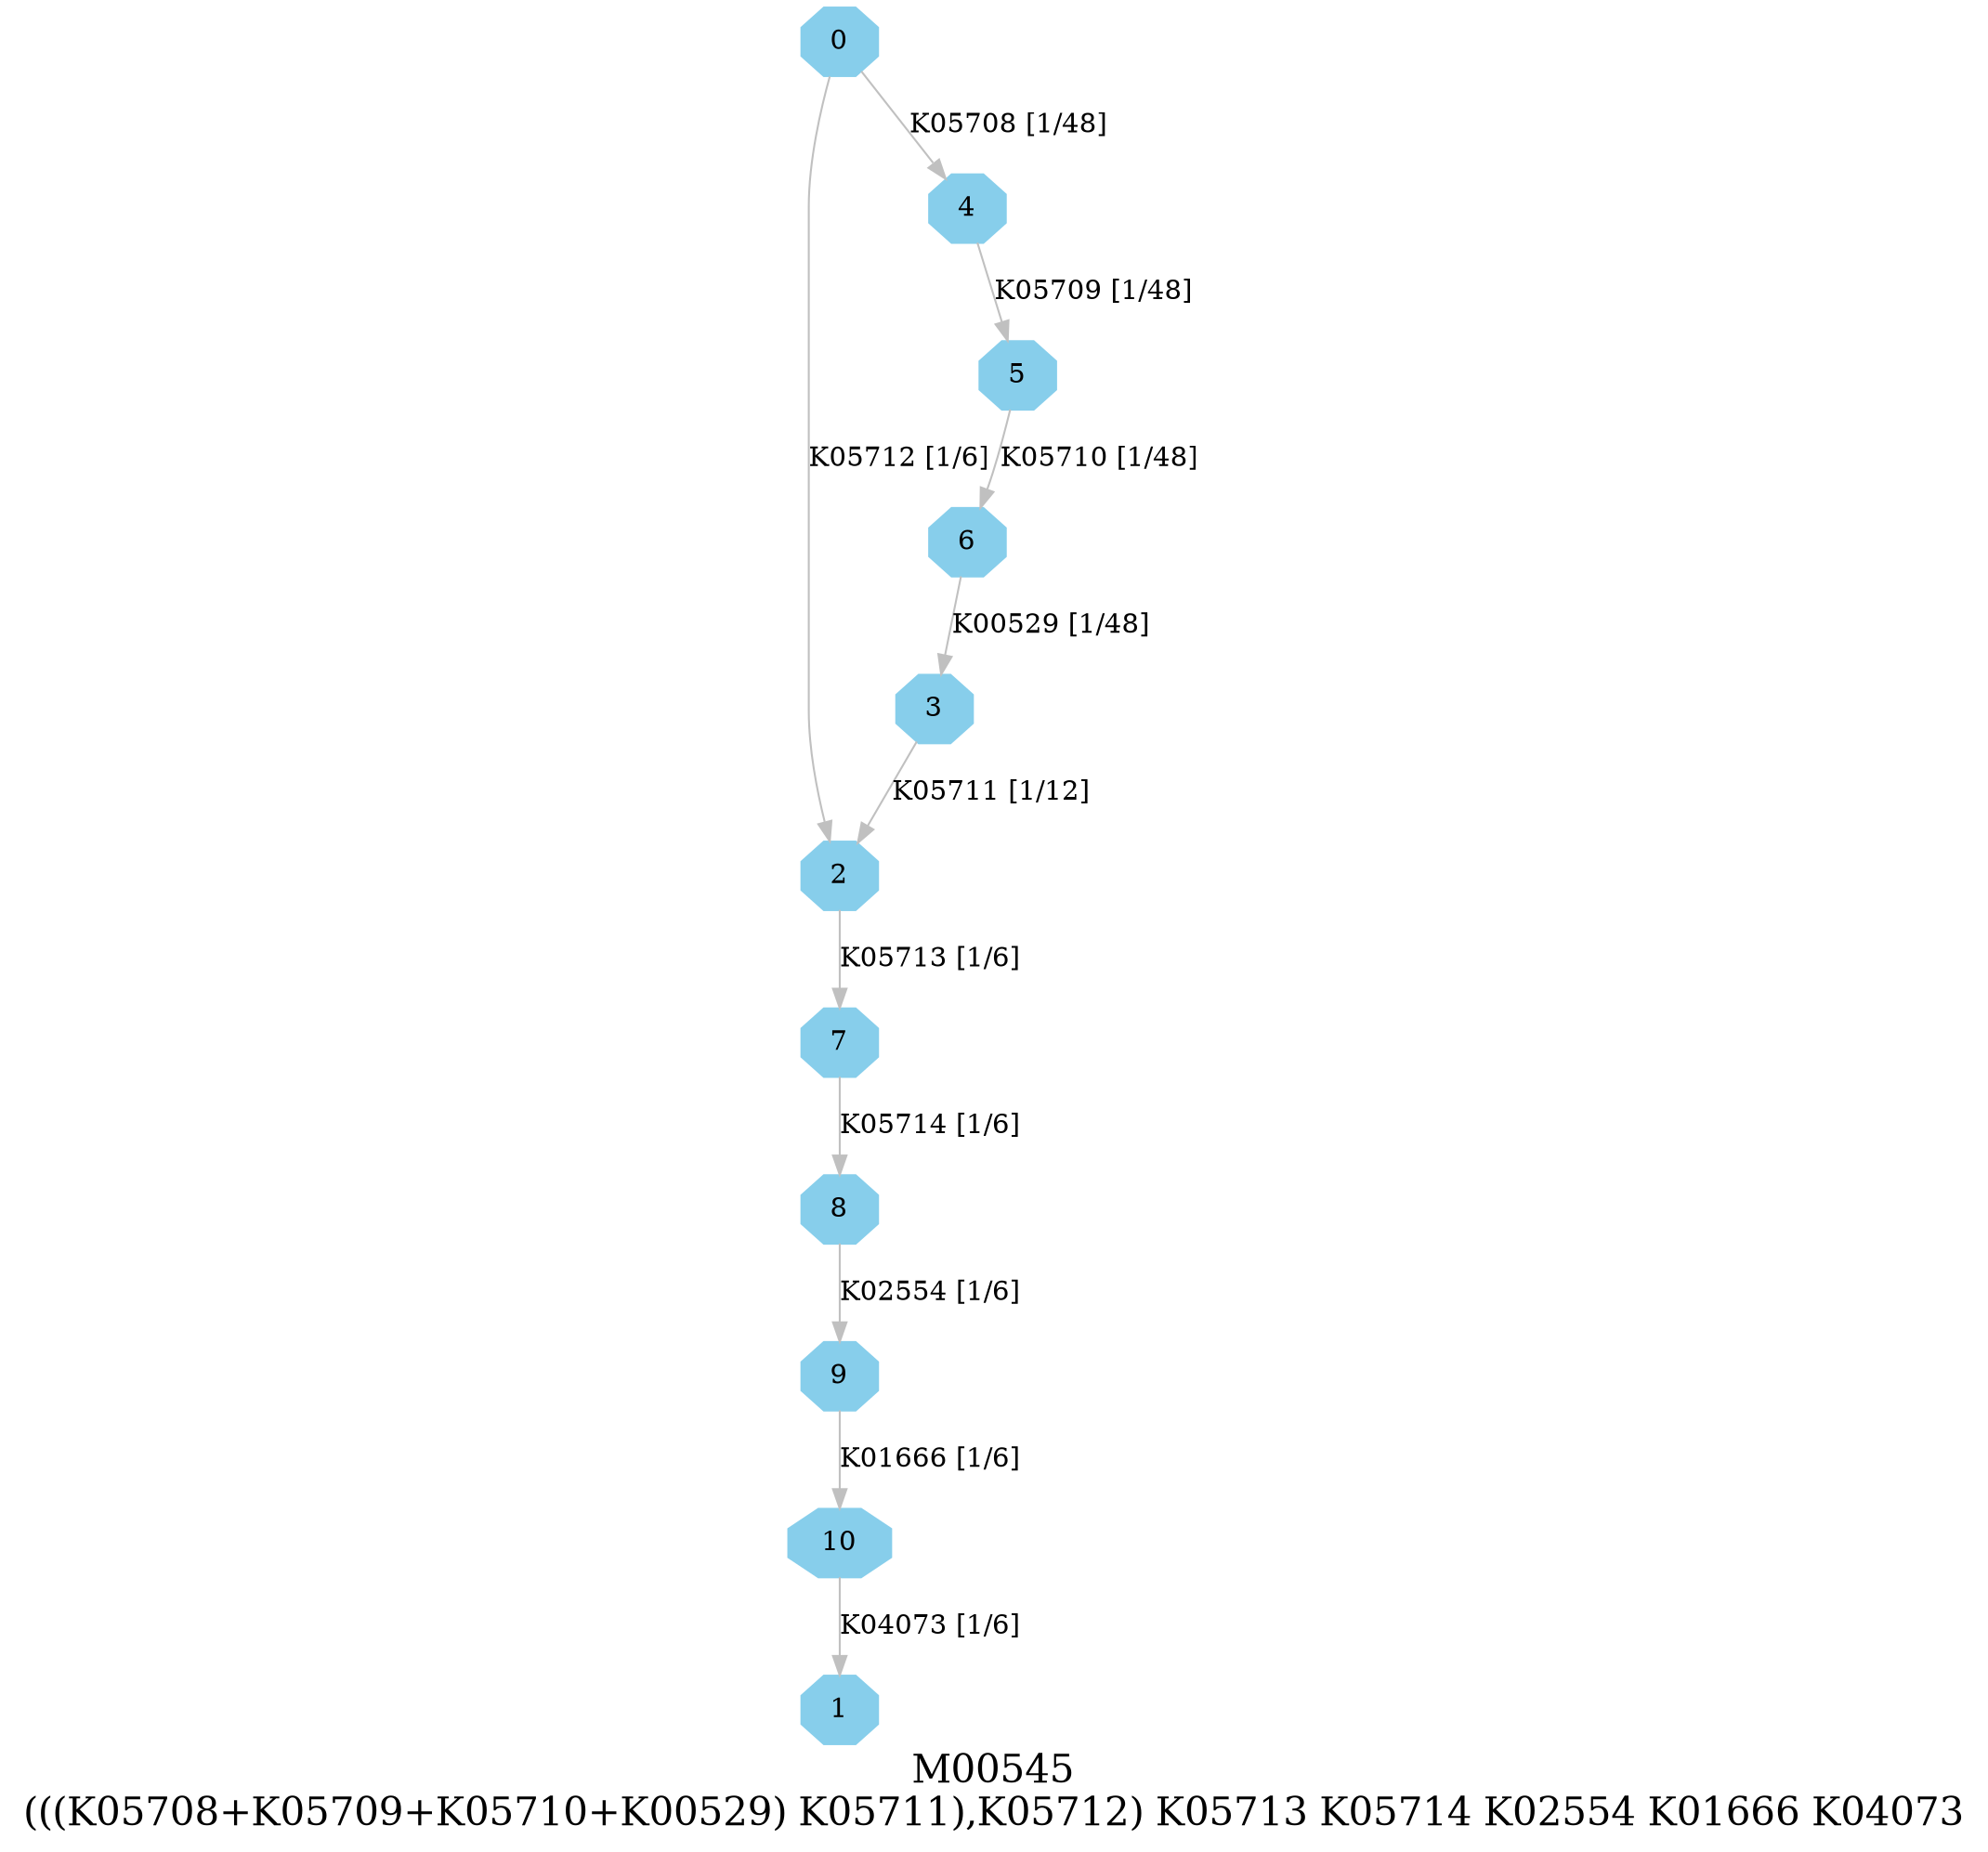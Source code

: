 digraph G {
graph [label="M00545
(((K05708+K05709+K05710+K00529) K05711),K05712) K05713 K05714 K02554 K01666 K04073",fontsize=20];
node [shape=box,style=filled];
edge [len=3,color=grey];
{node [width=.3,height=.3,shape=octagon,style=filled,color=skyblue] 0 1 2 3 4 5 6 7 8 9 10 }
0 -> 4 [label="K05708 [1/48]"];
0 -> 2 [label="K05712 [1/6]"];
2 -> 7 [label="K05713 [1/6]"];
3 -> 2 [label="K05711 [1/12]"];
4 -> 5 [label="K05709 [1/48]"];
5 -> 6 [label="K05710 [1/48]"];
6 -> 3 [label="K00529 [1/48]"];
7 -> 8 [label="K05714 [1/6]"];
8 -> 9 [label="K02554 [1/6]"];
9 -> 10 [label="K01666 [1/6]"];
10 -> 1 [label="K04073 [1/6]"];
}